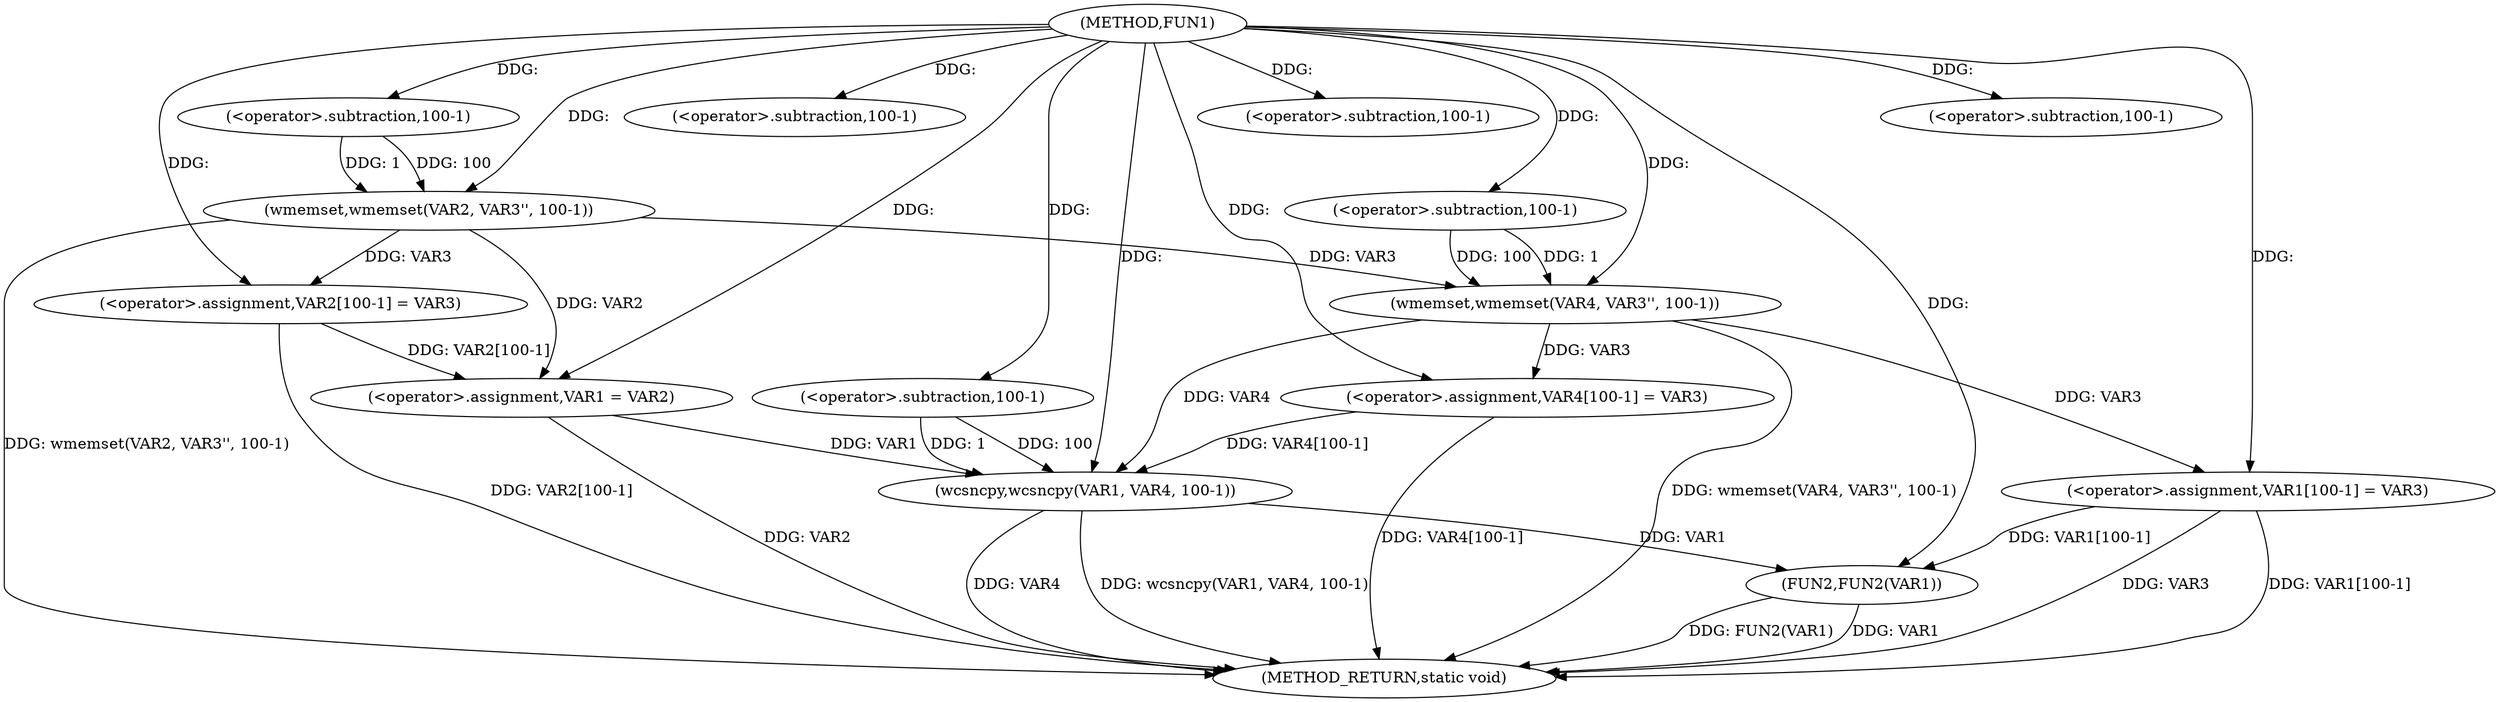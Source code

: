 digraph FUN1 {  
"1000100" [label = "(METHOD,FUN1)" ]
"1000150" [label = "(METHOD_RETURN,static void)" ]
"1000104" [label = "(wmemset,wmemset(VAR2, VAR3'', 100-1))" ]
"1000107" [label = "(<operator>.subtraction,100-1)" ]
"1000110" [label = "(<operator>.assignment,VAR2[100-1] = VAR3)" ]
"1000113" [label = "(<operator>.subtraction,100-1)" ]
"1000117" [label = "(<operator>.assignment,VAR1 = VAR2)" ]
"1000122" [label = "(wmemset,wmemset(VAR4, VAR3'', 100-1))" ]
"1000125" [label = "(<operator>.subtraction,100-1)" ]
"1000128" [label = "(<operator>.assignment,VAR4[100-1] = VAR3)" ]
"1000131" [label = "(<operator>.subtraction,100-1)" ]
"1000135" [label = "(wcsncpy,wcsncpy(VAR1, VAR4, 100-1))" ]
"1000138" [label = "(<operator>.subtraction,100-1)" ]
"1000141" [label = "(<operator>.assignment,VAR1[100-1] = VAR3)" ]
"1000144" [label = "(<operator>.subtraction,100-1)" ]
"1000148" [label = "(FUN2,FUN2(VAR1))" ]
  "1000141" -> "1000150"  [ label = "DDG: VAR1[100-1]"] 
  "1000104" -> "1000150"  [ label = "DDG: wmemset(VAR2, VAR3'', 100-1)"] 
  "1000122" -> "1000150"  [ label = "DDG: wmemset(VAR4, VAR3'', 100-1)"] 
  "1000117" -> "1000150"  [ label = "DDG: VAR2"] 
  "1000135" -> "1000150"  [ label = "DDG: VAR4"] 
  "1000128" -> "1000150"  [ label = "DDG: VAR4[100-1]"] 
  "1000148" -> "1000150"  [ label = "DDG: VAR1"] 
  "1000148" -> "1000150"  [ label = "DDG: FUN2(VAR1)"] 
  "1000135" -> "1000150"  [ label = "DDG: wcsncpy(VAR1, VAR4, 100-1)"] 
  "1000141" -> "1000150"  [ label = "DDG: VAR3"] 
  "1000110" -> "1000150"  [ label = "DDG: VAR2[100-1]"] 
  "1000100" -> "1000104"  [ label = "DDG: "] 
  "1000107" -> "1000104"  [ label = "DDG: 100"] 
  "1000107" -> "1000104"  [ label = "DDG: 1"] 
  "1000100" -> "1000107"  [ label = "DDG: "] 
  "1000104" -> "1000110"  [ label = "DDG: VAR3"] 
  "1000100" -> "1000110"  [ label = "DDG: "] 
  "1000100" -> "1000113"  [ label = "DDG: "] 
  "1000104" -> "1000117"  [ label = "DDG: VAR2"] 
  "1000110" -> "1000117"  [ label = "DDG: VAR2[100-1]"] 
  "1000100" -> "1000117"  [ label = "DDG: "] 
  "1000100" -> "1000122"  [ label = "DDG: "] 
  "1000104" -> "1000122"  [ label = "DDG: VAR3"] 
  "1000125" -> "1000122"  [ label = "DDG: 100"] 
  "1000125" -> "1000122"  [ label = "DDG: 1"] 
  "1000100" -> "1000125"  [ label = "DDG: "] 
  "1000122" -> "1000128"  [ label = "DDG: VAR3"] 
  "1000100" -> "1000128"  [ label = "DDG: "] 
  "1000100" -> "1000131"  [ label = "DDG: "] 
  "1000117" -> "1000135"  [ label = "DDG: VAR1"] 
  "1000100" -> "1000135"  [ label = "DDG: "] 
  "1000122" -> "1000135"  [ label = "DDG: VAR4"] 
  "1000128" -> "1000135"  [ label = "DDG: VAR4[100-1]"] 
  "1000138" -> "1000135"  [ label = "DDG: 100"] 
  "1000138" -> "1000135"  [ label = "DDG: 1"] 
  "1000100" -> "1000138"  [ label = "DDG: "] 
  "1000100" -> "1000141"  [ label = "DDG: "] 
  "1000122" -> "1000141"  [ label = "DDG: VAR3"] 
  "1000100" -> "1000144"  [ label = "DDG: "] 
  "1000141" -> "1000148"  [ label = "DDG: VAR1[100-1]"] 
  "1000135" -> "1000148"  [ label = "DDG: VAR1"] 
  "1000100" -> "1000148"  [ label = "DDG: "] 
}
